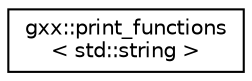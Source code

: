 digraph "Graphical Class Hierarchy"
{
  edge [fontname="Helvetica",fontsize="10",labelfontname="Helvetica",labelfontsize="10"];
  node [fontname="Helvetica",fontsize="10",shape=record];
  rankdir="LR";
  Node1 [label="gxx::print_functions\l\< std::string \>",height=0.2,width=0.4,color="black", fillcolor="white", style="filled",URL="$structgxx_1_1print__functions_3_01std_1_1string_01_4.html"];
}
